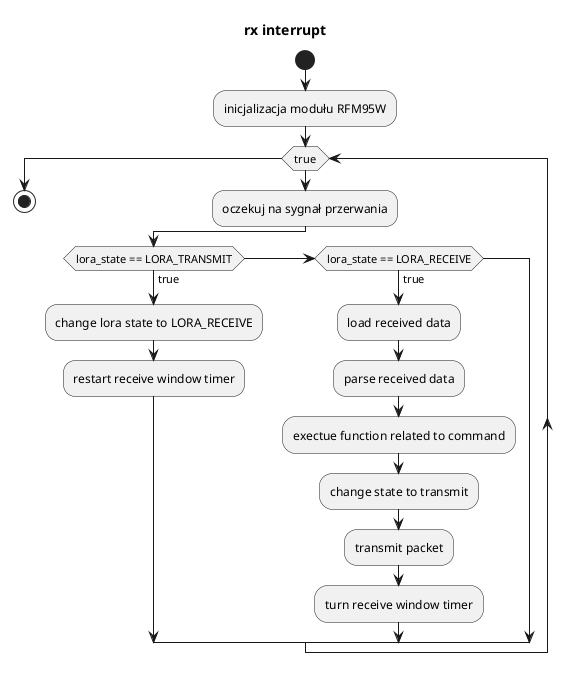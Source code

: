 @startuml
' scale 1920 width
' scale 1080 height
' !pragma useVerticalIf on 
title rx interrupt
start

:inicjalizacja modułu RFM95W;

while (true)
:oczekuj na sygnał przerwania;

if (lora_state == LORA_TRANSMIT) then (true)
    :change lora state to LORA_RECEIVE;
    :restart receive window timer;
elseif(lora_state == LORA_RECEIVE) then (true)
    :load received data;
    :parse received data;
    :exectue function related to command;
    :change state to transmit;
    :transmit packet;
    :turn receive window timer;
endif

endwhile

stop


@enduml